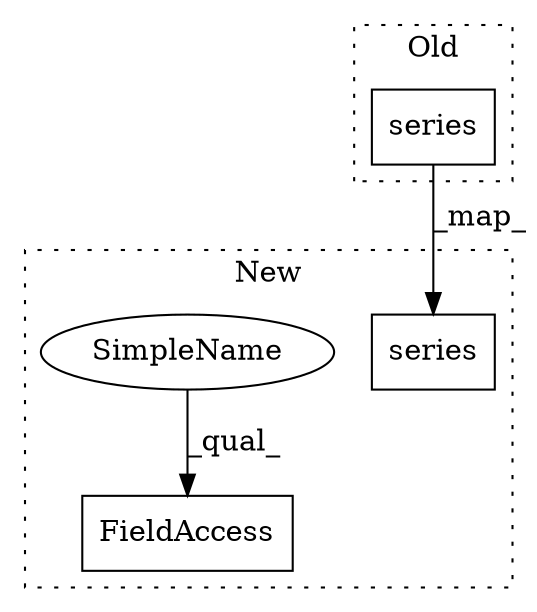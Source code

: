 digraph G {
subgraph cluster0 {
1 [label="series" a="32" s="7451,7462" l="7,1" shape="box"];
label = "Old";
style="dotted";
}
subgraph cluster1 {
2 [label="series" a="32" s="7451,7462" l="7,1" shape="box"];
3 [label="FieldAccess" a="22" s="7471" l="10" shape="box"];
4 [label="SimpleName" a="42" s="7471" l="4" shape="ellipse"];
label = "New";
style="dotted";
}
1 -> 2 [label="_map_"];
4 -> 3 [label="_qual_"];
}